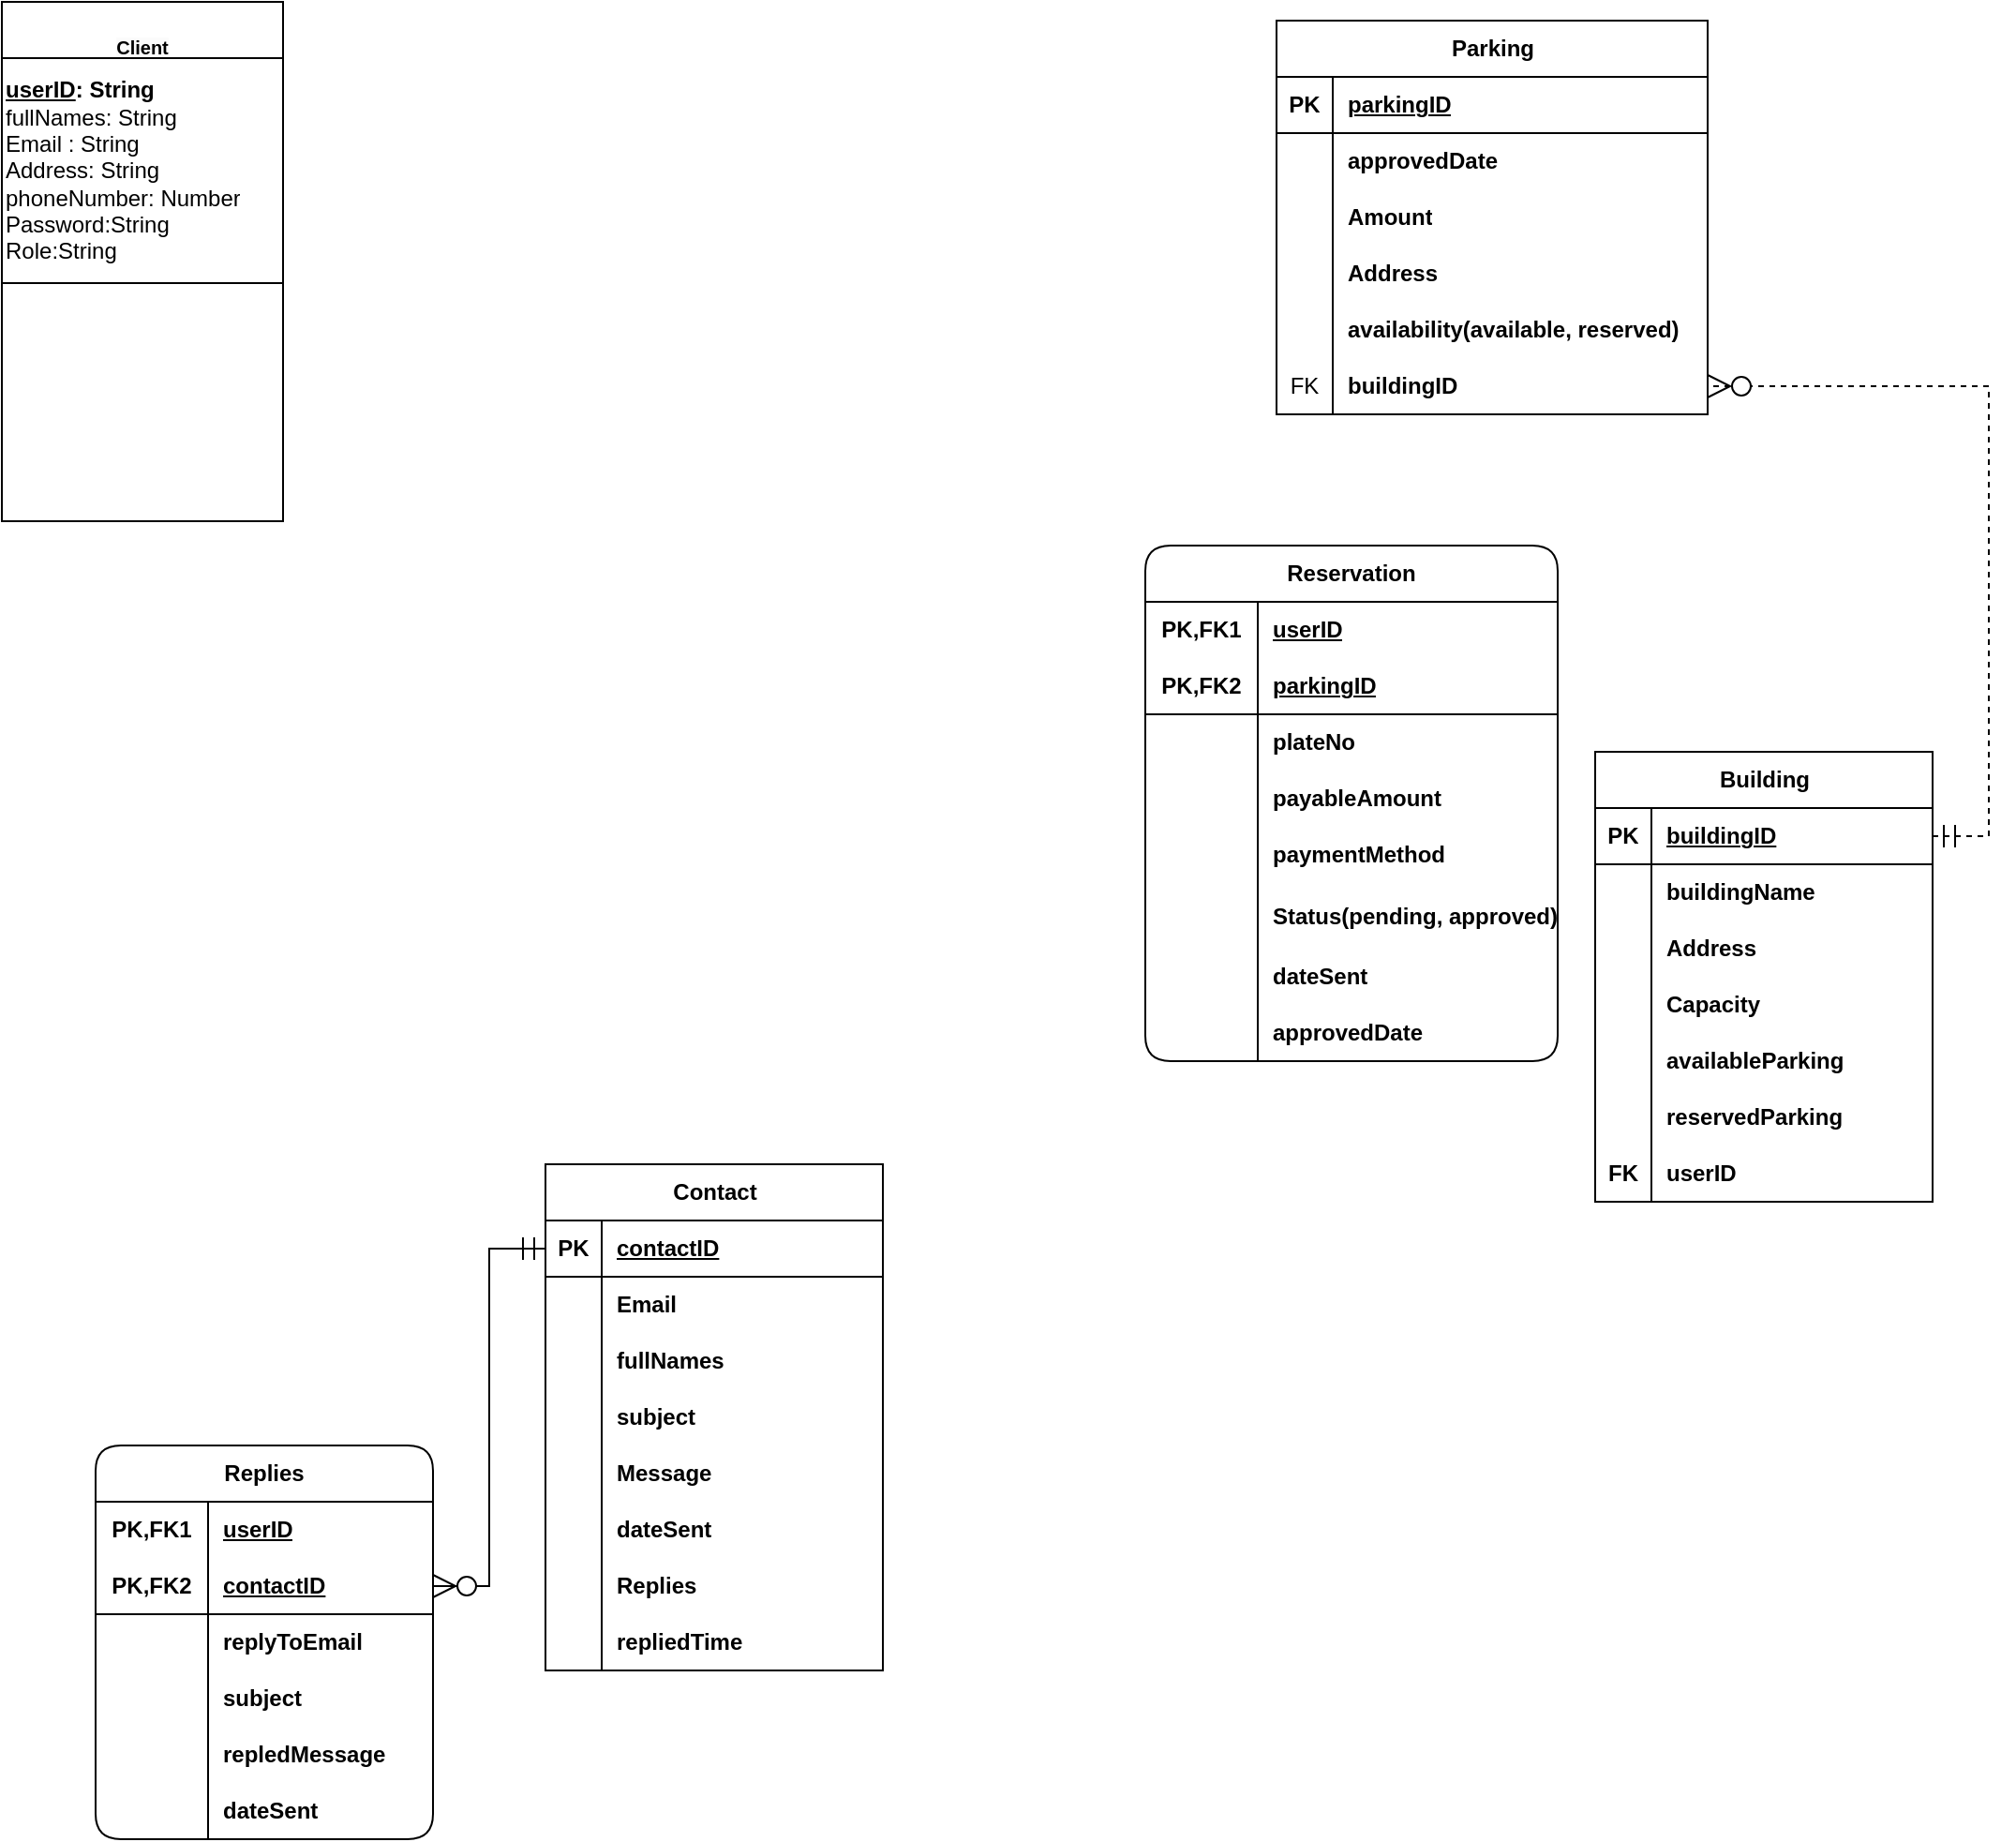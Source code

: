 <mxfile version="22.1.4" type="github">
  <diagram id="R2lEEEUBdFMjLlhIrx00" name="Page-1">
    <mxGraphModel dx="989" dy="487" grid="1" gridSize="10" guides="1" tooltips="1" connect="1" arrows="1" fold="1" page="1" pageScale="1" pageWidth="850" pageHeight="1100" math="0" shadow="0" extFonts="Permanent Marker^https://fonts.googleapis.com/css?family=Permanent+Marker">
      <root>
        <mxCell id="0" />
        <mxCell id="1" parent="0" />
        <mxCell id="KSPO-AMlC-ePFHFikauy-101" value="Parking" style="shape=table;startSize=30;container=1;collapsible=1;childLayout=tableLayout;fixedRows=1;rowLines=0;fontStyle=1;align=center;resizeLast=1;html=1;" parent="1" vertex="1">
          <mxGeometry x="940" y="150" width="230" height="210" as="geometry" />
        </mxCell>
        <mxCell id="KSPO-AMlC-ePFHFikauy-102" value="" style="shape=tableRow;horizontal=0;startSize=0;swimlaneHead=0;swimlaneBody=0;fillColor=none;collapsible=0;dropTarget=0;points=[[0,0.5],[1,0.5]];portConstraint=eastwest;top=0;left=0;right=0;bottom=1;" parent="KSPO-AMlC-ePFHFikauy-101" vertex="1">
          <mxGeometry y="30" width="230" height="30" as="geometry" />
        </mxCell>
        <mxCell id="KSPO-AMlC-ePFHFikauy-103" value="PK" style="shape=partialRectangle;connectable=0;fillColor=none;top=0;left=0;bottom=0;right=0;fontStyle=1;overflow=hidden;whiteSpace=wrap;html=1;" parent="KSPO-AMlC-ePFHFikauy-102" vertex="1">
          <mxGeometry width="30" height="30" as="geometry">
            <mxRectangle width="30" height="30" as="alternateBounds" />
          </mxGeometry>
        </mxCell>
        <mxCell id="KSPO-AMlC-ePFHFikauy-104" value="parkingID" style="shape=partialRectangle;connectable=0;fillColor=none;top=0;left=0;bottom=0;right=0;align=left;spacingLeft=6;fontStyle=5;overflow=hidden;whiteSpace=wrap;html=1;" parent="KSPO-AMlC-ePFHFikauy-102" vertex="1">
          <mxGeometry x="30" width="200" height="30" as="geometry">
            <mxRectangle width="200" height="30" as="alternateBounds" />
          </mxGeometry>
        </mxCell>
        <mxCell id="KSPO-AMlC-ePFHFikauy-105" value="" style="shape=tableRow;horizontal=0;startSize=0;swimlaneHead=0;swimlaneBody=0;fillColor=none;collapsible=0;dropTarget=0;points=[[0,0.5],[1,0.5]];portConstraint=eastwest;top=0;left=0;right=0;bottom=0;" parent="KSPO-AMlC-ePFHFikauy-101" vertex="1">
          <mxGeometry y="60" width="230" height="30" as="geometry" />
        </mxCell>
        <mxCell id="KSPO-AMlC-ePFHFikauy-106" value="" style="shape=partialRectangle;connectable=0;fillColor=none;top=0;left=0;bottom=0;right=0;editable=1;overflow=hidden;whiteSpace=wrap;html=1;" parent="KSPO-AMlC-ePFHFikauy-105" vertex="1">
          <mxGeometry width="30" height="30" as="geometry">
            <mxRectangle width="30" height="30" as="alternateBounds" />
          </mxGeometry>
        </mxCell>
        <mxCell id="KSPO-AMlC-ePFHFikauy-107" value="approvedDate" style="shape=partialRectangle;connectable=0;fillColor=none;top=0;left=0;bottom=0;right=0;align=left;spacingLeft=6;overflow=hidden;whiteSpace=wrap;html=1;fontStyle=1" parent="KSPO-AMlC-ePFHFikauy-105" vertex="1">
          <mxGeometry x="30" width="200" height="30" as="geometry">
            <mxRectangle width="200" height="30" as="alternateBounds" />
          </mxGeometry>
        </mxCell>
        <mxCell id="KSPO-AMlC-ePFHFikauy-108" value="" style="shape=tableRow;horizontal=0;startSize=0;swimlaneHead=0;swimlaneBody=0;fillColor=none;collapsible=0;dropTarget=0;points=[[0,0.5],[1,0.5]];portConstraint=eastwest;top=0;left=0;right=0;bottom=0;" parent="KSPO-AMlC-ePFHFikauy-101" vertex="1">
          <mxGeometry y="90" width="230" height="30" as="geometry" />
        </mxCell>
        <mxCell id="KSPO-AMlC-ePFHFikauy-109" value="" style="shape=partialRectangle;connectable=0;fillColor=none;top=0;left=0;bottom=0;right=0;editable=1;overflow=hidden;whiteSpace=wrap;html=1;" parent="KSPO-AMlC-ePFHFikauy-108" vertex="1">
          <mxGeometry width="30" height="30" as="geometry">
            <mxRectangle width="30" height="30" as="alternateBounds" />
          </mxGeometry>
        </mxCell>
        <mxCell id="KSPO-AMlC-ePFHFikauy-110" value="Amount" style="shape=partialRectangle;connectable=0;fillColor=none;top=0;left=0;bottom=0;right=0;align=left;spacingLeft=6;overflow=hidden;whiteSpace=wrap;html=1;fontStyle=1" parent="KSPO-AMlC-ePFHFikauy-108" vertex="1">
          <mxGeometry x="30" width="200" height="30" as="geometry">
            <mxRectangle width="200" height="30" as="alternateBounds" />
          </mxGeometry>
        </mxCell>
        <mxCell id="KSPO-AMlC-ePFHFikauy-136" value="" style="shape=tableRow;horizontal=0;startSize=0;swimlaneHead=0;swimlaneBody=0;fillColor=none;collapsible=0;dropTarget=0;points=[[0,0.5],[1,0.5]];portConstraint=eastwest;top=0;left=0;right=0;bottom=0;" parent="KSPO-AMlC-ePFHFikauy-101" vertex="1">
          <mxGeometry y="120" width="230" height="30" as="geometry" />
        </mxCell>
        <mxCell id="KSPO-AMlC-ePFHFikauy-137" value="" style="shape=partialRectangle;connectable=0;fillColor=none;top=0;left=0;bottom=0;right=0;editable=1;overflow=hidden;whiteSpace=wrap;html=1;" parent="KSPO-AMlC-ePFHFikauy-136" vertex="1">
          <mxGeometry width="30" height="30" as="geometry">
            <mxRectangle width="30" height="30" as="alternateBounds" />
          </mxGeometry>
        </mxCell>
        <mxCell id="KSPO-AMlC-ePFHFikauy-138" value="Address" style="shape=partialRectangle;connectable=0;fillColor=none;top=0;left=0;bottom=0;right=0;align=left;spacingLeft=6;overflow=hidden;whiteSpace=wrap;html=1;fontStyle=1" parent="KSPO-AMlC-ePFHFikauy-136" vertex="1">
          <mxGeometry x="30" width="200" height="30" as="geometry">
            <mxRectangle width="200" height="30" as="alternateBounds" />
          </mxGeometry>
        </mxCell>
        <mxCell id="juWXIRiTKIMbr2Y8mLWY-4" value="" style="shape=tableRow;horizontal=0;startSize=0;swimlaneHead=0;swimlaneBody=0;fillColor=none;collapsible=0;dropTarget=0;points=[[0,0.5],[1,0.5]];portConstraint=eastwest;top=0;left=0;right=0;bottom=0;" parent="KSPO-AMlC-ePFHFikauy-101" vertex="1">
          <mxGeometry y="150" width="230" height="30" as="geometry" />
        </mxCell>
        <mxCell id="juWXIRiTKIMbr2Y8mLWY-5" value="" style="shape=partialRectangle;connectable=0;fillColor=none;top=0;left=0;bottom=0;right=0;editable=1;overflow=hidden;whiteSpace=wrap;html=1;" parent="juWXIRiTKIMbr2Y8mLWY-4" vertex="1">
          <mxGeometry width="30" height="30" as="geometry">
            <mxRectangle width="30" height="30" as="alternateBounds" />
          </mxGeometry>
        </mxCell>
        <mxCell id="juWXIRiTKIMbr2Y8mLWY-6" value="availability(available, reserved)" style="shape=partialRectangle;connectable=0;fillColor=none;top=0;left=0;bottom=0;right=0;align=left;spacingLeft=6;overflow=hidden;whiteSpace=wrap;html=1;fontStyle=1" parent="juWXIRiTKIMbr2Y8mLWY-4" vertex="1">
          <mxGeometry x="30" width="200" height="30" as="geometry">
            <mxRectangle width="200" height="30" as="alternateBounds" />
          </mxGeometry>
        </mxCell>
        <mxCell id="juWXIRiTKIMbr2Y8mLWY-7" value="" style="shape=tableRow;horizontal=0;startSize=0;swimlaneHead=0;swimlaneBody=0;fillColor=none;collapsible=0;dropTarget=0;points=[[0,0.5],[1,0.5]];portConstraint=eastwest;top=0;left=0;right=0;bottom=0;" parent="KSPO-AMlC-ePFHFikauy-101" vertex="1">
          <mxGeometry y="180" width="230" height="30" as="geometry" />
        </mxCell>
        <mxCell id="juWXIRiTKIMbr2Y8mLWY-8" value="FK" style="shape=partialRectangle;connectable=0;fillColor=none;top=0;left=0;bottom=0;right=0;editable=1;overflow=hidden;whiteSpace=wrap;html=1;" parent="juWXIRiTKIMbr2Y8mLWY-7" vertex="1">
          <mxGeometry width="30" height="30" as="geometry">
            <mxRectangle width="30" height="30" as="alternateBounds" />
          </mxGeometry>
        </mxCell>
        <mxCell id="juWXIRiTKIMbr2Y8mLWY-9" value="buildingID" style="shape=partialRectangle;connectable=0;fillColor=none;top=0;left=0;bottom=0;right=0;align=left;spacingLeft=6;overflow=hidden;whiteSpace=wrap;html=1;fontStyle=1" parent="juWXIRiTKIMbr2Y8mLWY-7" vertex="1">
          <mxGeometry x="30" width="200" height="30" as="geometry">
            <mxRectangle width="200" height="30" as="alternateBounds" />
          </mxGeometry>
        </mxCell>
        <mxCell id="KSPO-AMlC-ePFHFikauy-188" value="Building" style="shape=table;startSize=30;container=1;collapsible=1;childLayout=tableLayout;fixedRows=1;rowLines=0;fontStyle=1;align=center;resizeLast=1;html=1;" parent="1" vertex="1">
          <mxGeometry x="1110" y="540" width="180" height="240" as="geometry" />
        </mxCell>
        <mxCell id="KSPO-AMlC-ePFHFikauy-189" value="" style="shape=tableRow;horizontal=0;startSize=0;swimlaneHead=0;swimlaneBody=0;fillColor=none;collapsible=0;dropTarget=0;points=[[0,0.5],[1,0.5]];portConstraint=eastwest;top=0;left=0;right=0;bottom=1;" parent="KSPO-AMlC-ePFHFikauy-188" vertex="1">
          <mxGeometry y="30" width="180" height="30" as="geometry" />
        </mxCell>
        <mxCell id="KSPO-AMlC-ePFHFikauy-190" value="PK" style="shape=partialRectangle;connectable=0;fillColor=none;top=0;left=0;bottom=0;right=0;fontStyle=1;overflow=hidden;whiteSpace=wrap;html=1;" parent="KSPO-AMlC-ePFHFikauy-189" vertex="1">
          <mxGeometry width="30" height="30" as="geometry">
            <mxRectangle width="30" height="30" as="alternateBounds" />
          </mxGeometry>
        </mxCell>
        <mxCell id="KSPO-AMlC-ePFHFikauy-191" value="buildingID" style="shape=partialRectangle;connectable=0;fillColor=none;top=0;left=0;bottom=0;right=0;align=left;spacingLeft=6;fontStyle=5;overflow=hidden;whiteSpace=wrap;html=1;" parent="KSPO-AMlC-ePFHFikauy-189" vertex="1">
          <mxGeometry x="30" width="150" height="30" as="geometry">
            <mxRectangle width="150" height="30" as="alternateBounds" />
          </mxGeometry>
        </mxCell>
        <mxCell id="KSPO-AMlC-ePFHFikauy-192" value="" style="shape=tableRow;horizontal=0;startSize=0;swimlaneHead=0;swimlaneBody=0;fillColor=none;collapsible=0;dropTarget=0;points=[[0,0.5],[1,0.5]];portConstraint=eastwest;top=0;left=0;right=0;bottom=0;" parent="KSPO-AMlC-ePFHFikauy-188" vertex="1">
          <mxGeometry y="60" width="180" height="30" as="geometry" />
        </mxCell>
        <mxCell id="KSPO-AMlC-ePFHFikauy-193" value="" style="shape=partialRectangle;connectable=0;fillColor=none;top=0;left=0;bottom=0;right=0;editable=1;overflow=hidden;whiteSpace=wrap;html=1;" parent="KSPO-AMlC-ePFHFikauy-192" vertex="1">
          <mxGeometry width="30" height="30" as="geometry">
            <mxRectangle width="30" height="30" as="alternateBounds" />
          </mxGeometry>
        </mxCell>
        <mxCell id="KSPO-AMlC-ePFHFikauy-194" value="buildingName" style="shape=partialRectangle;connectable=0;fillColor=none;top=0;left=0;bottom=0;right=0;align=left;spacingLeft=6;overflow=hidden;whiteSpace=wrap;html=1;fontStyle=1" parent="KSPO-AMlC-ePFHFikauy-192" vertex="1">
          <mxGeometry x="30" width="150" height="30" as="geometry">
            <mxRectangle width="150" height="30" as="alternateBounds" />
          </mxGeometry>
        </mxCell>
        <mxCell id="KSPO-AMlC-ePFHFikauy-195" value="" style="shape=tableRow;horizontal=0;startSize=0;swimlaneHead=0;swimlaneBody=0;fillColor=none;collapsible=0;dropTarget=0;points=[[0,0.5],[1,0.5]];portConstraint=eastwest;top=0;left=0;right=0;bottom=0;" parent="KSPO-AMlC-ePFHFikauy-188" vertex="1">
          <mxGeometry y="90" width="180" height="30" as="geometry" />
        </mxCell>
        <mxCell id="KSPO-AMlC-ePFHFikauy-196" value="" style="shape=partialRectangle;connectable=0;fillColor=none;top=0;left=0;bottom=0;right=0;editable=1;overflow=hidden;whiteSpace=wrap;html=1;" parent="KSPO-AMlC-ePFHFikauy-195" vertex="1">
          <mxGeometry width="30" height="30" as="geometry">
            <mxRectangle width="30" height="30" as="alternateBounds" />
          </mxGeometry>
        </mxCell>
        <mxCell id="KSPO-AMlC-ePFHFikauy-197" value="Address" style="shape=partialRectangle;connectable=0;fillColor=none;top=0;left=0;bottom=0;right=0;align=left;spacingLeft=6;overflow=hidden;whiteSpace=wrap;html=1;fontStyle=1" parent="KSPO-AMlC-ePFHFikauy-195" vertex="1">
          <mxGeometry x="30" width="150" height="30" as="geometry">
            <mxRectangle width="150" height="30" as="alternateBounds" />
          </mxGeometry>
        </mxCell>
        <mxCell id="KSPO-AMlC-ePFHFikauy-198" value="" style="shape=tableRow;horizontal=0;startSize=0;swimlaneHead=0;swimlaneBody=0;fillColor=none;collapsible=0;dropTarget=0;points=[[0,0.5],[1,0.5]];portConstraint=eastwest;top=0;left=0;right=0;bottom=0;" parent="KSPO-AMlC-ePFHFikauy-188" vertex="1">
          <mxGeometry y="120" width="180" height="30" as="geometry" />
        </mxCell>
        <mxCell id="KSPO-AMlC-ePFHFikauy-199" value="" style="shape=partialRectangle;connectable=0;fillColor=none;top=0;left=0;bottom=0;right=0;editable=1;overflow=hidden;whiteSpace=wrap;html=1;fontStyle=1" parent="KSPO-AMlC-ePFHFikauy-198" vertex="1">
          <mxGeometry width="30" height="30" as="geometry">
            <mxRectangle width="30" height="30" as="alternateBounds" />
          </mxGeometry>
        </mxCell>
        <mxCell id="KSPO-AMlC-ePFHFikauy-200" value="Capacity" style="shape=partialRectangle;connectable=0;fillColor=none;top=0;left=0;bottom=0;right=0;align=left;spacingLeft=6;overflow=hidden;whiteSpace=wrap;html=1;fontStyle=1" parent="KSPO-AMlC-ePFHFikauy-198" vertex="1">
          <mxGeometry x="30" width="150" height="30" as="geometry">
            <mxRectangle width="150" height="30" as="alternateBounds" />
          </mxGeometry>
        </mxCell>
        <mxCell id="tMabsj5SRsBI3dUDuQU4-26" value="" style="shape=tableRow;horizontal=0;startSize=0;swimlaneHead=0;swimlaneBody=0;fillColor=none;collapsible=0;dropTarget=0;points=[[0,0.5],[1,0.5]];portConstraint=eastwest;top=0;left=0;right=0;bottom=0;" parent="KSPO-AMlC-ePFHFikauy-188" vertex="1">
          <mxGeometry y="150" width="180" height="30" as="geometry" />
        </mxCell>
        <mxCell id="tMabsj5SRsBI3dUDuQU4-27" value="" style="shape=partialRectangle;connectable=0;fillColor=none;top=0;left=0;bottom=0;right=0;editable=1;overflow=hidden;whiteSpace=wrap;html=1;fontStyle=1" parent="tMabsj5SRsBI3dUDuQU4-26" vertex="1">
          <mxGeometry width="30" height="30" as="geometry">
            <mxRectangle width="30" height="30" as="alternateBounds" />
          </mxGeometry>
        </mxCell>
        <mxCell id="tMabsj5SRsBI3dUDuQU4-28" value="availableParking" style="shape=partialRectangle;connectable=0;fillColor=none;top=0;left=0;bottom=0;right=0;align=left;spacingLeft=6;overflow=hidden;whiteSpace=wrap;html=1;fontStyle=1" parent="tMabsj5SRsBI3dUDuQU4-26" vertex="1">
          <mxGeometry x="30" width="150" height="30" as="geometry">
            <mxRectangle width="150" height="30" as="alternateBounds" />
          </mxGeometry>
        </mxCell>
        <mxCell id="tMabsj5SRsBI3dUDuQU4-29" value="" style="shape=tableRow;horizontal=0;startSize=0;swimlaneHead=0;swimlaneBody=0;fillColor=none;collapsible=0;dropTarget=0;points=[[0,0.5],[1,0.5]];portConstraint=eastwest;top=0;left=0;right=0;bottom=0;" parent="KSPO-AMlC-ePFHFikauy-188" vertex="1">
          <mxGeometry y="180" width="180" height="30" as="geometry" />
        </mxCell>
        <mxCell id="tMabsj5SRsBI3dUDuQU4-30" value="" style="shape=partialRectangle;connectable=0;fillColor=none;top=0;left=0;bottom=0;right=0;editable=1;overflow=hidden;whiteSpace=wrap;html=1;fontStyle=1" parent="tMabsj5SRsBI3dUDuQU4-29" vertex="1">
          <mxGeometry width="30" height="30" as="geometry">
            <mxRectangle width="30" height="30" as="alternateBounds" />
          </mxGeometry>
        </mxCell>
        <mxCell id="tMabsj5SRsBI3dUDuQU4-31" value="reservedParking" style="shape=partialRectangle;connectable=0;fillColor=none;top=0;left=0;bottom=0;right=0;align=left;spacingLeft=6;overflow=hidden;whiteSpace=wrap;html=1;fontStyle=1" parent="tMabsj5SRsBI3dUDuQU4-29" vertex="1">
          <mxGeometry x="30" width="150" height="30" as="geometry">
            <mxRectangle width="150" height="30" as="alternateBounds" />
          </mxGeometry>
        </mxCell>
        <mxCell id="juWXIRiTKIMbr2Y8mLWY-79" value="" style="shape=tableRow;horizontal=0;startSize=0;swimlaneHead=0;swimlaneBody=0;fillColor=none;collapsible=0;dropTarget=0;points=[[0,0.5],[1,0.5]];portConstraint=eastwest;top=0;left=0;right=0;bottom=0;" parent="KSPO-AMlC-ePFHFikauy-188" vertex="1">
          <mxGeometry y="210" width="180" height="30" as="geometry" />
        </mxCell>
        <mxCell id="juWXIRiTKIMbr2Y8mLWY-80" value="FK" style="shape=partialRectangle;connectable=0;fillColor=none;top=0;left=0;bottom=0;right=0;editable=1;overflow=hidden;whiteSpace=wrap;html=1;fontStyle=1" parent="juWXIRiTKIMbr2Y8mLWY-79" vertex="1">
          <mxGeometry width="30" height="30" as="geometry">
            <mxRectangle width="30" height="30" as="alternateBounds" />
          </mxGeometry>
        </mxCell>
        <mxCell id="juWXIRiTKIMbr2Y8mLWY-81" value="userID" style="shape=partialRectangle;connectable=0;fillColor=none;top=0;left=0;bottom=0;right=0;align=left;spacingLeft=6;overflow=hidden;whiteSpace=wrap;html=1;fontStyle=1" parent="juWXIRiTKIMbr2Y8mLWY-79" vertex="1">
          <mxGeometry x="30" width="150" height="30" as="geometry">
            <mxRectangle width="150" height="30" as="alternateBounds" />
          </mxGeometry>
        </mxCell>
        <mxCell id="juWXIRiTKIMbr2Y8mLWY-50" value="" style="edgeStyle=entityRelationEdgeStyle;fontSize=12;html=1;endArrow=ERzeroToMany;startArrow=ERmandOne;rounded=0;endSize=10;startSize=10;dashed=1;" parent="1" source="KSPO-AMlC-ePFHFikauy-189" target="juWXIRiTKIMbr2Y8mLWY-7" edge="1">
          <mxGeometry width="100" height="100" relative="1" as="geometry">
            <mxPoint x="270" y="640" as="sourcePoint" />
            <mxPoint x="320" y="735" as="targetPoint" />
            <Array as="points">
              <mxPoint x="-918.92" y="583.49" />
              <mxPoint x="-403" y="613.49" />
              <mxPoint x="-210" y="935" />
            </Array>
          </mxGeometry>
        </mxCell>
        <mxCell id="juWXIRiTKIMbr2Y8mLWY-60" value="Contact" style="shape=table;startSize=30;container=1;collapsible=1;childLayout=tableLayout;fixedRows=1;rowLines=0;fontStyle=1;align=center;resizeLast=1;html=1;" parent="1" vertex="1">
          <mxGeometry x="550" y="760" width="180" height="270" as="geometry" />
        </mxCell>
        <mxCell id="juWXIRiTKIMbr2Y8mLWY-61" value="" style="shape=tableRow;horizontal=0;startSize=0;swimlaneHead=0;swimlaneBody=0;fillColor=none;collapsible=0;dropTarget=0;points=[[0,0.5],[1,0.5]];portConstraint=eastwest;top=0;left=0;right=0;bottom=1;" parent="juWXIRiTKIMbr2Y8mLWY-60" vertex="1">
          <mxGeometry y="30" width="180" height="30" as="geometry" />
        </mxCell>
        <mxCell id="juWXIRiTKIMbr2Y8mLWY-62" value="PK" style="shape=partialRectangle;connectable=0;fillColor=none;top=0;left=0;bottom=0;right=0;fontStyle=1;overflow=hidden;whiteSpace=wrap;html=1;" parent="juWXIRiTKIMbr2Y8mLWY-61" vertex="1">
          <mxGeometry width="30" height="30" as="geometry">
            <mxRectangle width="30" height="30" as="alternateBounds" />
          </mxGeometry>
        </mxCell>
        <mxCell id="juWXIRiTKIMbr2Y8mLWY-63" value="contactID" style="shape=partialRectangle;connectable=0;fillColor=none;top=0;left=0;bottom=0;right=0;align=left;spacingLeft=6;fontStyle=5;overflow=hidden;whiteSpace=wrap;html=1;" parent="juWXIRiTKIMbr2Y8mLWY-61" vertex="1">
          <mxGeometry x="30" width="150" height="30" as="geometry">
            <mxRectangle width="150" height="30" as="alternateBounds" />
          </mxGeometry>
        </mxCell>
        <mxCell id="juWXIRiTKIMbr2Y8mLWY-64" value="" style="shape=tableRow;horizontal=0;startSize=0;swimlaneHead=0;swimlaneBody=0;fillColor=none;collapsible=0;dropTarget=0;points=[[0,0.5],[1,0.5]];portConstraint=eastwest;top=0;left=0;right=0;bottom=0;" parent="juWXIRiTKIMbr2Y8mLWY-60" vertex="1">
          <mxGeometry y="60" width="180" height="30" as="geometry" />
        </mxCell>
        <mxCell id="juWXIRiTKIMbr2Y8mLWY-65" value="" style="shape=partialRectangle;connectable=0;fillColor=none;top=0;left=0;bottom=0;right=0;editable=1;overflow=hidden;whiteSpace=wrap;html=1;" parent="juWXIRiTKIMbr2Y8mLWY-64" vertex="1">
          <mxGeometry width="30" height="30" as="geometry">
            <mxRectangle width="30" height="30" as="alternateBounds" />
          </mxGeometry>
        </mxCell>
        <mxCell id="juWXIRiTKIMbr2Y8mLWY-66" value="Email" style="shape=partialRectangle;connectable=0;fillColor=none;top=0;left=0;bottom=0;right=0;align=left;spacingLeft=6;overflow=hidden;whiteSpace=wrap;html=1;fontStyle=1" parent="juWXIRiTKIMbr2Y8mLWY-64" vertex="1">
          <mxGeometry x="30" width="150" height="30" as="geometry">
            <mxRectangle width="150" height="30" as="alternateBounds" />
          </mxGeometry>
        </mxCell>
        <mxCell id="tMabsj5SRsBI3dUDuQU4-36" value="" style="shape=tableRow;horizontal=0;startSize=0;swimlaneHead=0;swimlaneBody=0;fillColor=none;collapsible=0;dropTarget=0;points=[[0,0.5],[1,0.5]];portConstraint=eastwest;top=0;left=0;right=0;bottom=0;" parent="juWXIRiTKIMbr2Y8mLWY-60" vertex="1">
          <mxGeometry y="90" width="180" height="30" as="geometry" />
        </mxCell>
        <mxCell id="tMabsj5SRsBI3dUDuQU4-37" value="" style="shape=partialRectangle;connectable=0;fillColor=none;top=0;left=0;bottom=0;right=0;editable=1;overflow=hidden;whiteSpace=wrap;html=1;" parent="tMabsj5SRsBI3dUDuQU4-36" vertex="1">
          <mxGeometry width="30" height="30" as="geometry">
            <mxRectangle width="30" height="30" as="alternateBounds" />
          </mxGeometry>
        </mxCell>
        <mxCell id="tMabsj5SRsBI3dUDuQU4-38" value="fullNames" style="shape=partialRectangle;connectable=0;fillColor=none;top=0;left=0;bottom=0;right=0;align=left;spacingLeft=6;overflow=hidden;whiteSpace=wrap;html=1;fontStyle=1" parent="tMabsj5SRsBI3dUDuQU4-36" vertex="1">
          <mxGeometry x="30" width="150" height="30" as="geometry">
            <mxRectangle width="150" height="30" as="alternateBounds" />
          </mxGeometry>
        </mxCell>
        <mxCell id="tMabsj5SRsBI3dUDuQU4-39" value="" style="shape=tableRow;horizontal=0;startSize=0;swimlaneHead=0;swimlaneBody=0;fillColor=none;collapsible=0;dropTarget=0;points=[[0,0.5],[1,0.5]];portConstraint=eastwest;top=0;left=0;right=0;bottom=0;" parent="juWXIRiTKIMbr2Y8mLWY-60" vertex="1">
          <mxGeometry y="120" width="180" height="30" as="geometry" />
        </mxCell>
        <mxCell id="tMabsj5SRsBI3dUDuQU4-40" value="" style="shape=partialRectangle;connectable=0;fillColor=none;top=0;left=0;bottom=0;right=0;editable=1;overflow=hidden;whiteSpace=wrap;html=1;" parent="tMabsj5SRsBI3dUDuQU4-39" vertex="1">
          <mxGeometry width="30" height="30" as="geometry">
            <mxRectangle width="30" height="30" as="alternateBounds" />
          </mxGeometry>
        </mxCell>
        <mxCell id="tMabsj5SRsBI3dUDuQU4-41" value="subject" style="shape=partialRectangle;connectable=0;fillColor=none;top=0;left=0;bottom=0;right=0;align=left;spacingLeft=6;overflow=hidden;whiteSpace=wrap;html=1;fontStyle=1" parent="tMabsj5SRsBI3dUDuQU4-39" vertex="1">
          <mxGeometry x="30" width="150" height="30" as="geometry">
            <mxRectangle width="150" height="30" as="alternateBounds" />
          </mxGeometry>
        </mxCell>
        <mxCell id="juWXIRiTKIMbr2Y8mLWY-67" value="" style="shape=tableRow;horizontal=0;startSize=0;swimlaneHead=0;swimlaneBody=0;fillColor=none;collapsible=0;dropTarget=0;points=[[0,0.5],[1,0.5]];portConstraint=eastwest;top=0;left=0;right=0;bottom=0;" parent="juWXIRiTKIMbr2Y8mLWY-60" vertex="1">
          <mxGeometry y="150" width="180" height="30" as="geometry" />
        </mxCell>
        <mxCell id="juWXIRiTKIMbr2Y8mLWY-68" value="" style="shape=partialRectangle;connectable=0;fillColor=none;top=0;left=0;bottom=0;right=0;editable=1;overflow=hidden;whiteSpace=wrap;html=1;" parent="juWXIRiTKIMbr2Y8mLWY-67" vertex="1">
          <mxGeometry width="30" height="30" as="geometry">
            <mxRectangle width="30" height="30" as="alternateBounds" />
          </mxGeometry>
        </mxCell>
        <mxCell id="juWXIRiTKIMbr2Y8mLWY-69" value="Message" style="shape=partialRectangle;connectable=0;fillColor=none;top=0;left=0;bottom=0;right=0;align=left;spacingLeft=6;overflow=hidden;whiteSpace=wrap;html=1;fontStyle=1" parent="juWXIRiTKIMbr2Y8mLWY-67" vertex="1">
          <mxGeometry x="30" width="150" height="30" as="geometry">
            <mxRectangle width="150" height="30" as="alternateBounds" />
          </mxGeometry>
        </mxCell>
        <mxCell id="juWXIRiTKIMbr2Y8mLWY-70" value="" style="shape=tableRow;horizontal=0;startSize=0;swimlaneHead=0;swimlaneBody=0;fillColor=none;collapsible=0;dropTarget=0;points=[[0,0.5],[1,0.5]];portConstraint=eastwest;top=0;left=0;right=0;bottom=0;" parent="juWXIRiTKIMbr2Y8mLWY-60" vertex="1">
          <mxGeometry y="180" width="180" height="30" as="geometry" />
        </mxCell>
        <mxCell id="juWXIRiTKIMbr2Y8mLWY-71" value="" style="shape=partialRectangle;connectable=0;fillColor=none;top=0;left=0;bottom=0;right=0;editable=1;overflow=hidden;whiteSpace=wrap;html=1;fontStyle=1" parent="juWXIRiTKIMbr2Y8mLWY-70" vertex="1">
          <mxGeometry width="30" height="30" as="geometry">
            <mxRectangle width="30" height="30" as="alternateBounds" />
          </mxGeometry>
        </mxCell>
        <mxCell id="juWXIRiTKIMbr2Y8mLWY-72" value="dateSent" style="shape=partialRectangle;connectable=0;fillColor=none;top=0;left=0;bottom=0;right=0;align=left;spacingLeft=6;overflow=hidden;whiteSpace=wrap;html=1;fontStyle=1" parent="juWXIRiTKIMbr2Y8mLWY-70" vertex="1">
          <mxGeometry x="30" width="150" height="30" as="geometry">
            <mxRectangle width="150" height="30" as="alternateBounds" />
          </mxGeometry>
        </mxCell>
        <mxCell id="juWXIRiTKIMbr2Y8mLWY-73" value="" style="shape=tableRow;horizontal=0;startSize=0;swimlaneHead=0;swimlaneBody=0;fillColor=none;collapsible=0;dropTarget=0;points=[[0,0.5],[1,0.5]];portConstraint=eastwest;top=0;left=0;right=0;bottom=0;" parent="juWXIRiTKIMbr2Y8mLWY-60" vertex="1">
          <mxGeometry y="210" width="180" height="30" as="geometry" />
        </mxCell>
        <mxCell id="juWXIRiTKIMbr2Y8mLWY-74" value="" style="shape=partialRectangle;connectable=0;fillColor=none;top=0;left=0;bottom=0;right=0;editable=1;overflow=hidden;whiteSpace=wrap;html=1;fontStyle=1" parent="juWXIRiTKIMbr2Y8mLWY-73" vertex="1">
          <mxGeometry width="30" height="30" as="geometry">
            <mxRectangle width="30" height="30" as="alternateBounds" />
          </mxGeometry>
        </mxCell>
        <mxCell id="juWXIRiTKIMbr2Y8mLWY-75" value="Replies" style="shape=partialRectangle;connectable=0;fillColor=none;top=0;left=0;bottom=0;right=0;align=left;spacingLeft=6;overflow=hidden;whiteSpace=wrap;html=1;fontStyle=1" parent="juWXIRiTKIMbr2Y8mLWY-73" vertex="1">
          <mxGeometry x="30" width="150" height="30" as="geometry">
            <mxRectangle width="150" height="30" as="alternateBounds" />
          </mxGeometry>
        </mxCell>
        <mxCell id="juWXIRiTKIMbr2Y8mLWY-76" value="" style="shape=tableRow;horizontal=0;startSize=0;swimlaneHead=0;swimlaneBody=0;fillColor=none;collapsible=0;dropTarget=0;points=[[0,0.5],[1,0.5]];portConstraint=eastwest;top=0;left=0;right=0;bottom=0;" parent="juWXIRiTKIMbr2Y8mLWY-60" vertex="1">
          <mxGeometry y="240" width="180" height="30" as="geometry" />
        </mxCell>
        <mxCell id="juWXIRiTKIMbr2Y8mLWY-77" value="" style="shape=partialRectangle;connectable=0;fillColor=none;top=0;left=0;bottom=0;right=0;editable=1;overflow=hidden;whiteSpace=wrap;html=1;fontStyle=1" parent="juWXIRiTKIMbr2Y8mLWY-76" vertex="1">
          <mxGeometry width="30" height="30" as="geometry">
            <mxRectangle width="30" height="30" as="alternateBounds" />
          </mxGeometry>
        </mxCell>
        <mxCell id="juWXIRiTKIMbr2Y8mLWY-78" value="repliedTime" style="shape=partialRectangle;connectable=0;fillColor=none;top=0;left=0;bottom=0;right=0;align=left;spacingLeft=6;overflow=hidden;whiteSpace=wrap;html=1;fontStyle=1" parent="juWXIRiTKIMbr2Y8mLWY-76" vertex="1">
          <mxGeometry x="30" width="150" height="30" as="geometry">
            <mxRectangle width="150" height="30" as="alternateBounds" />
          </mxGeometry>
        </mxCell>
        <mxCell id="tMabsj5SRsBI3dUDuQU4-1" value="Reservation" style="shape=table;startSize=30;container=1;collapsible=1;childLayout=tableLayout;fixedRows=1;rowLines=0;fontStyle=1;align=center;resizeLast=1;html=1;whiteSpace=wrap;rounded=1;" parent="1" vertex="1">
          <mxGeometry x="870" y="430" width="220" height="275" as="geometry" />
        </mxCell>
        <mxCell id="tMabsj5SRsBI3dUDuQU4-2" value="" style="shape=tableRow;horizontal=0;startSize=0;swimlaneHead=0;swimlaneBody=0;fillColor=none;collapsible=0;dropTarget=0;points=[[0,0.5],[1,0.5]];portConstraint=eastwest;top=0;left=0;right=0;bottom=0;html=1;" parent="tMabsj5SRsBI3dUDuQU4-1" vertex="1">
          <mxGeometry y="30" width="220" height="30" as="geometry" />
        </mxCell>
        <mxCell id="tMabsj5SRsBI3dUDuQU4-3" value="PK,FK1" style="shape=partialRectangle;connectable=0;fillColor=none;top=0;left=0;bottom=0;right=0;fontStyle=1;overflow=hidden;html=1;whiteSpace=wrap;" parent="tMabsj5SRsBI3dUDuQU4-2" vertex="1">
          <mxGeometry width="60" height="30" as="geometry">
            <mxRectangle width="60" height="30" as="alternateBounds" />
          </mxGeometry>
        </mxCell>
        <mxCell id="tMabsj5SRsBI3dUDuQU4-4" value="userID" style="shape=partialRectangle;connectable=0;fillColor=none;top=0;left=0;bottom=0;right=0;align=left;spacingLeft=6;fontStyle=5;overflow=hidden;html=1;whiteSpace=wrap;" parent="tMabsj5SRsBI3dUDuQU4-2" vertex="1">
          <mxGeometry x="60" width="160" height="30" as="geometry">
            <mxRectangle width="160" height="30" as="alternateBounds" />
          </mxGeometry>
        </mxCell>
        <mxCell id="tMabsj5SRsBI3dUDuQU4-5" value="" style="shape=tableRow;horizontal=0;startSize=0;swimlaneHead=0;swimlaneBody=0;fillColor=none;collapsible=0;dropTarget=0;points=[[0,0.5],[1,0.5]];portConstraint=eastwest;top=0;left=0;right=0;bottom=1;html=1;" parent="tMabsj5SRsBI3dUDuQU4-1" vertex="1">
          <mxGeometry y="60" width="220" height="30" as="geometry" />
        </mxCell>
        <mxCell id="tMabsj5SRsBI3dUDuQU4-6" value="PK,FK2" style="shape=partialRectangle;connectable=0;fillColor=none;top=0;left=0;bottom=0;right=0;fontStyle=1;overflow=hidden;html=1;whiteSpace=wrap;" parent="tMabsj5SRsBI3dUDuQU4-5" vertex="1">
          <mxGeometry width="60" height="30" as="geometry">
            <mxRectangle width="60" height="30" as="alternateBounds" />
          </mxGeometry>
        </mxCell>
        <mxCell id="tMabsj5SRsBI3dUDuQU4-7" value="parkingID" style="shape=partialRectangle;connectable=0;fillColor=none;top=0;left=0;bottom=0;right=0;align=left;spacingLeft=6;fontStyle=5;overflow=hidden;html=1;whiteSpace=wrap;" parent="tMabsj5SRsBI3dUDuQU4-5" vertex="1">
          <mxGeometry x="60" width="160" height="30" as="geometry">
            <mxRectangle width="160" height="30" as="alternateBounds" />
          </mxGeometry>
        </mxCell>
        <mxCell id="tMabsj5SRsBI3dUDuQU4-8" value="" style="shape=tableRow;horizontal=0;startSize=0;swimlaneHead=0;swimlaneBody=0;fillColor=none;collapsible=0;dropTarget=0;points=[[0,0.5],[1,0.5]];portConstraint=eastwest;top=0;left=0;right=0;bottom=0;html=1;" parent="tMabsj5SRsBI3dUDuQU4-1" vertex="1">
          <mxGeometry y="90" width="220" height="30" as="geometry" />
        </mxCell>
        <mxCell id="tMabsj5SRsBI3dUDuQU4-9" value="" style="shape=partialRectangle;connectable=0;fillColor=none;top=0;left=0;bottom=0;right=0;editable=1;overflow=hidden;html=1;whiteSpace=wrap;" parent="tMabsj5SRsBI3dUDuQU4-8" vertex="1">
          <mxGeometry width="60" height="30" as="geometry">
            <mxRectangle width="60" height="30" as="alternateBounds" />
          </mxGeometry>
        </mxCell>
        <mxCell id="tMabsj5SRsBI3dUDuQU4-10" value="plateNo" style="shape=partialRectangle;connectable=0;fillColor=none;top=0;left=0;bottom=0;right=0;align=left;spacingLeft=6;overflow=hidden;html=1;whiteSpace=wrap;fontStyle=1" parent="tMabsj5SRsBI3dUDuQU4-8" vertex="1">
          <mxGeometry x="60" width="160" height="30" as="geometry">
            <mxRectangle width="160" height="30" as="alternateBounds" />
          </mxGeometry>
        </mxCell>
        <mxCell id="tMabsj5SRsBI3dUDuQU4-20" value="" style="shape=tableRow;horizontal=0;startSize=0;swimlaneHead=0;swimlaneBody=0;fillColor=none;collapsible=0;dropTarget=0;points=[[0,0.5],[1,0.5]];portConstraint=eastwest;top=0;left=0;right=0;bottom=0;html=1;" parent="tMabsj5SRsBI3dUDuQU4-1" vertex="1">
          <mxGeometry y="120" width="220" height="30" as="geometry" />
        </mxCell>
        <mxCell id="tMabsj5SRsBI3dUDuQU4-21" value="" style="shape=partialRectangle;connectable=0;fillColor=none;top=0;left=0;bottom=0;right=0;editable=1;overflow=hidden;html=1;whiteSpace=wrap;" parent="tMabsj5SRsBI3dUDuQU4-20" vertex="1">
          <mxGeometry width="60" height="30" as="geometry">
            <mxRectangle width="60" height="30" as="alternateBounds" />
          </mxGeometry>
        </mxCell>
        <mxCell id="tMabsj5SRsBI3dUDuQU4-22" value="payableAmount" style="shape=partialRectangle;connectable=0;fillColor=none;top=0;left=0;bottom=0;right=0;align=left;spacingLeft=6;overflow=hidden;html=1;whiteSpace=wrap;fontStyle=1" parent="tMabsj5SRsBI3dUDuQU4-20" vertex="1">
          <mxGeometry x="60" width="160" height="30" as="geometry">
            <mxRectangle width="160" height="30" as="alternateBounds" />
          </mxGeometry>
        </mxCell>
        <mxCell id="tMabsj5SRsBI3dUDuQU4-11" value="" style="shape=tableRow;horizontal=0;startSize=0;swimlaneHead=0;swimlaneBody=0;fillColor=none;collapsible=0;dropTarget=0;points=[[0,0.5],[1,0.5]];portConstraint=eastwest;top=0;left=0;right=0;bottom=0;html=1;" parent="tMabsj5SRsBI3dUDuQU4-1" vertex="1">
          <mxGeometry y="150" width="220" height="30" as="geometry" />
        </mxCell>
        <mxCell id="tMabsj5SRsBI3dUDuQU4-12" value="" style="shape=partialRectangle;connectable=0;fillColor=none;top=0;left=0;bottom=0;right=0;editable=1;overflow=hidden;html=1;whiteSpace=wrap;" parent="tMabsj5SRsBI3dUDuQU4-11" vertex="1">
          <mxGeometry width="60" height="30" as="geometry">
            <mxRectangle width="60" height="30" as="alternateBounds" />
          </mxGeometry>
        </mxCell>
        <mxCell id="tMabsj5SRsBI3dUDuQU4-13" value="paymentMethod" style="shape=partialRectangle;connectable=0;fillColor=none;top=0;left=0;bottom=0;right=0;align=left;spacingLeft=6;overflow=hidden;html=1;whiteSpace=wrap;fontStyle=1" parent="tMabsj5SRsBI3dUDuQU4-11" vertex="1">
          <mxGeometry x="60" width="160" height="30" as="geometry">
            <mxRectangle width="160" height="30" as="alternateBounds" />
          </mxGeometry>
        </mxCell>
        <mxCell id="tMabsj5SRsBI3dUDuQU4-14" value="" style="shape=tableRow;horizontal=0;startSize=0;swimlaneHead=0;swimlaneBody=0;fillColor=none;collapsible=0;dropTarget=0;points=[[0,0.5],[1,0.5]];portConstraint=eastwest;top=0;left=0;right=0;bottom=0;html=1;" parent="tMabsj5SRsBI3dUDuQU4-1" vertex="1">
          <mxGeometry y="180" width="220" height="35" as="geometry" />
        </mxCell>
        <mxCell id="tMabsj5SRsBI3dUDuQU4-15" value="" style="shape=partialRectangle;connectable=0;fillColor=none;top=0;left=0;bottom=0;right=0;editable=1;overflow=hidden;html=1;whiteSpace=wrap;" parent="tMabsj5SRsBI3dUDuQU4-14" vertex="1">
          <mxGeometry width="60" height="35" as="geometry">
            <mxRectangle width="60" height="35" as="alternateBounds" />
          </mxGeometry>
        </mxCell>
        <mxCell id="tMabsj5SRsBI3dUDuQU4-16" value="Status(pending, approved)" style="shape=partialRectangle;connectable=0;fillColor=none;top=0;left=0;bottom=0;right=0;align=left;spacingLeft=6;overflow=hidden;html=1;whiteSpace=wrap;fontStyle=1" parent="tMabsj5SRsBI3dUDuQU4-14" vertex="1">
          <mxGeometry x="60" width="160" height="35" as="geometry">
            <mxRectangle width="160" height="35" as="alternateBounds" />
          </mxGeometry>
        </mxCell>
        <mxCell id="tMabsj5SRsBI3dUDuQU4-17" value="" style="shape=tableRow;horizontal=0;startSize=0;swimlaneHead=0;swimlaneBody=0;fillColor=none;collapsible=0;dropTarget=0;points=[[0,0.5],[1,0.5]];portConstraint=eastwest;top=0;left=0;right=0;bottom=0;html=1;" parent="tMabsj5SRsBI3dUDuQU4-1" vertex="1">
          <mxGeometry y="215" width="220" height="30" as="geometry" />
        </mxCell>
        <mxCell id="tMabsj5SRsBI3dUDuQU4-18" value="" style="shape=partialRectangle;connectable=0;fillColor=none;top=0;left=0;bottom=0;right=0;editable=1;overflow=hidden;html=1;whiteSpace=wrap;" parent="tMabsj5SRsBI3dUDuQU4-17" vertex="1">
          <mxGeometry width="60" height="30" as="geometry">
            <mxRectangle width="60" height="30" as="alternateBounds" />
          </mxGeometry>
        </mxCell>
        <mxCell id="tMabsj5SRsBI3dUDuQU4-19" value="dateSent" style="shape=partialRectangle;connectable=0;fillColor=none;top=0;left=0;bottom=0;right=0;align=left;spacingLeft=6;overflow=hidden;html=1;whiteSpace=wrap;fontStyle=1" parent="tMabsj5SRsBI3dUDuQU4-17" vertex="1">
          <mxGeometry x="60" width="160" height="30" as="geometry">
            <mxRectangle width="160" height="30" as="alternateBounds" />
          </mxGeometry>
        </mxCell>
        <mxCell id="tMabsj5SRsBI3dUDuQU4-23" value="" style="shape=tableRow;horizontal=0;startSize=0;swimlaneHead=0;swimlaneBody=0;fillColor=none;collapsible=0;dropTarget=0;points=[[0,0.5],[1,0.5]];portConstraint=eastwest;top=0;left=0;right=0;bottom=0;html=1;" parent="tMabsj5SRsBI3dUDuQU4-1" vertex="1">
          <mxGeometry y="245" width="220" height="30" as="geometry" />
        </mxCell>
        <mxCell id="tMabsj5SRsBI3dUDuQU4-24" value="" style="shape=partialRectangle;connectable=0;fillColor=none;top=0;left=0;bottom=0;right=0;editable=1;overflow=hidden;html=1;whiteSpace=wrap;" parent="tMabsj5SRsBI3dUDuQU4-23" vertex="1">
          <mxGeometry width="60" height="30" as="geometry">
            <mxRectangle width="60" height="30" as="alternateBounds" />
          </mxGeometry>
        </mxCell>
        <mxCell id="tMabsj5SRsBI3dUDuQU4-25" value="approvedDate" style="shape=partialRectangle;connectable=0;fillColor=none;top=0;left=0;bottom=0;right=0;align=left;spacingLeft=6;overflow=hidden;html=1;whiteSpace=wrap;fontStyle=1" parent="tMabsj5SRsBI3dUDuQU4-23" vertex="1">
          <mxGeometry x="60" width="160" height="30" as="geometry">
            <mxRectangle width="160" height="30" as="alternateBounds" />
          </mxGeometry>
        </mxCell>
        <mxCell id="tMabsj5SRsBI3dUDuQU4-42" value="Replies" style="shape=table;startSize=30;container=1;collapsible=1;childLayout=tableLayout;fixedRows=1;rowLines=0;fontStyle=1;align=center;resizeLast=1;html=1;whiteSpace=wrap;rounded=1;" parent="1" vertex="1">
          <mxGeometry x="310" y="910" width="180" height="210" as="geometry" />
        </mxCell>
        <mxCell id="tMabsj5SRsBI3dUDuQU4-43" value="" style="shape=tableRow;horizontal=0;startSize=0;swimlaneHead=0;swimlaneBody=0;fillColor=none;collapsible=0;dropTarget=0;points=[[0,0.5],[1,0.5]];portConstraint=eastwest;top=0;left=0;right=0;bottom=0;html=1;" parent="tMabsj5SRsBI3dUDuQU4-42" vertex="1">
          <mxGeometry y="30" width="180" height="30" as="geometry" />
        </mxCell>
        <mxCell id="tMabsj5SRsBI3dUDuQU4-44" value="PK,FK1" style="shape=partialRectangle;connectable=0;fillColor=none;top=0;left=0;bottom=0;right=0;fontStyle=1;overflow=hidden;html=1;whiteSpace=wrap;" parent="tMabsj5SRsBI3dUDuQU4-43" vertex="1">
          <mxGeometry width="60" height="30" as="geometry">
            <mxRectangle width="60" height="30" as="alternateBounds" />
          </mxGeometry>
        </mxCell>
        <mxCell id="tMabsj5SRsBI3dUDuQU4-45" value="userID" style="shape=partialRectangle;connectable=0;fillColor=none;top=0;left=0;bottom=0;right=0;align=left;spacingLeft=6;fontStyle=5;overflow=hidden;html=1;whiteSpace=wrap;" parent="tMabsj5SRsBI3dUDuQU4-43" vertex="1">
          <mxGeometry x="60" width="120" height="30" as="geometry">
            <mxRectangle width="120" height="30" as="alternateBounds" />
          </mxGeometry>
        </mxCell>
        <mxCell id="tMabsj5SRsBI3dUDuQU4-46" value="" style="shape=tableRow;horizontal=0;startSize=0;swimlaneHead=0;swimlaneBody=0;fillColor=none;collapsible=0;dropTarget=0;points=[[0,0.5],[1,0.5]];portConstraint=eastwest;top=0;left=0;right=0;bottom=1;html=1;" parent="tMabsj5SRsBI3dUDuQU4-42" vertex="1">
          <mxGeometry y="60" width="180" height="30" as="geometry" />
        </mxCell>
        <mxCell id="tMabsj5SRsBI3dUDuQU4-47" value="PK,FK2" style="shape=partialRectangle;connectable=0;fillColor=none;top=0;left=0;bottom=0;right=0;fontStyle=1;overflow=hidden;html=1;whiteSpace=wrap;" parent="tMabsj5SRsBI3dUDuQU4-46" vertex="1">
          <mxGeometry width="60" height="30" as="geometry">
            <mxRectangle width="60" height="30" as="alternateBounds" />
          </mxGeometry>
        </mxCell>
        <mxCell id="tMabsj5SRsBI3dUDuQU4-48" value="contactID" style="shape=partialRectangle;connectable=0;fillColor=none;top=0;left=0;bottom=0;right=0;align=left;spacingLeft=6;fontStyle=5;overflow=hidden;html=1;whiteSpace=wrap;" parent="tMabsj5SRsBI3dUDuQU4-46" vertex="1">
          <mxGeometry x="60" width="120" height="30" as="geometry">
            <mxRectangle width="120" height="30" as="alternateBounds" />
          </mxGeometry>
        </mxCell>
        <mxCell id="tMabsj5SRsBI3dUDuQU4-49" value="" style="shape=tableRow;horizontal=0;startSize=0;swimlaneHead=0;swimlaneBody=0;fillColor=none;collapsible=0;dropTarget=0;points=[[0,0.5],[1,0.5]];portConstraint=eastwest;top=0;left=0;right=0;bottom=0;html=1;" parent="tMabsj5SRsBI3dUDuQU4-42" vertex="1">
          <mxGeometry y="90" width="180" height="30" as="geometry" />
        </mxCell>
        <mxCell id="tMabsj5SRsBI3dUDuQU4-50" value="" style="shape=partialRectangle;connectable=0;fillColor=none;top=0;left=0;bottom=0;right=0;editable=1;overflow=hidden;html=1;whiteSpace=wrap;" parent="tMabsj5SRsBI3dUDuQU4-49" vertex="1">
          <mxGeometry width="60" height="30" as="geometry">
            <mxRectangle width="60" height="30" as="alternateBounds" />
          </mxGeometry>
        </mxCell>
        <mxCell id="tMabsj5SRsBI3dUDuQU4-51" value="replyToEmail" style="shape=partialRectangle;connectable=0;fillColor=none;top=0;left=0;bottom=0;right=0;align=left;spacingLeft=6;overflow=hidden;html=1;whiteSpace=wrap;fontStyle=1" parent="tMabsj5SRsBI3dUDuQU4-49" vertex="1">
          <mxGeometry x="60" width="120" height="30" as="geometry">
            <mxRectangle width="120" height="30" as="alternateBounds" />
          </mxGeometry>
        </mxCell>
        <mxCell id="tMabsj5SRsBI3dUDuQU4-52" value="" style="shape=tableRow;horizontal=0;startSize=0;swimlaneHead=0;swimlaneBody=0;fillColor=none;collapsible=0;dropTarget=0;points=[[0,0.5],[1,0.5]];portConstraint=eastwest;top=0;left=0;right=0;bottom=0;html=1;" parent="tMabsj5SRsBI3dUDuQU4-42" vertex="1">
          <mxGeometry y="120" width="180" height="30" as="geometry" />
        </mxCell>
        <mxCell id="tMabsj5SRsBI3dUDuQU4-53" value="" style="shape=partialRectangle;connectable=0;fillColor=none;top=0;left=0;bottom=0;right=0;editable=1;overflow=hidden;html=1;whiteSpace=wrap;" parent="tMabsj5SRsBI3dUDuQU4-52" vertex="1">
          <mxGeometry width="60" height="30" as="geometry">
            <mxRectangle width="60" height="30" as="alternateBounds" />
          </mxGeometry>
        </mxCell>
        <mxCell id="tMabsj5SRsBI3dUDuQU4-54" value="subject" style="shape=partialRectangle;connectable=0;fillColor=none;top=0;left=0;bottom=0;right=0;align=left;spacingLeft=6;overflow=hidden;html=1;whiteSpace=wrap;fontStyle=1" parent="tMabsj5SRsBI3dUDuQU4-52" vertex="1">
          <mxGeometry x="60" width="120" height="30" as="geometry">
            <mxRectangle width="120" height="30" as="alternateBounds" />
          </mxGeometry>
        </mxCell>
        <mxCell id="tMabsj5SRsBI3dUDuQU4-55" value="" style="shape=tableRow;horizontal=0;startSize=0;swimlaneHead=0;swimlaneBody=0;fillColor=none;collapsible=0;dropTarget=0;points=[[0,0.5],[1,0.5]];portConstraint=eastwest;top=0;left=0;right=0;bottom=0;html=1;" parent="tMabsj5SRsBI3dUDuQU4-42" vertex="1">
          <mxGeometry y="150" width="180" height="30" as="geometry" />
        </mxCell>
        <mxCell id="tMabsj5SRsBI3dUDuQU4-56" value="" style="shape=partialRectangle;connectable=0;fillColor=none;top=0;left=0;bottom=0;right=0;editable=1;overflow=hidden;html=1;whiteSpace=wrap;" parent="tMabsj5SRsBI3dUDuQU4-55" vertex="1">
          <mxGeometry width="60" height="30" as="geometry">
            <mxRectangle width="60" height="30" as="alternateBounds" />
          </mxGeometry>
        </mxCell>
        <mxCell id="tMabsj5SRsBI3dUDuQU4-57" value="repledMessage" style="shape=partialRectangle;connectable=0;fillColor=none;top=0;left=0;bottom=0;right=0;align=left;spacingLeft=6;overflow=hidden;html=1;whiteSpace=wrap;fontStyle=1" parent="tMabsj5SRsBI3dUDuQU4-55" vertex="1">
          <mxGeometry x="60" width="120" height="30" as="geometry">
            <mxRectangle width="120" height="30" as="alternateBounds" />
          </mxGeometry>
        </mxCell>
        <mxCell id="tMabsj5SRsBI3dUDuQU4-58" value="" style="shape=tableRow;horizontal=0;startSize=0;swimlaneHead=0;swimlaneBody=0;fillColor=none;collapsible=0;dropTarget=0;points=[[0,0.5],[1,0.5]];portConstraint=eastwest;top=0;left=0;right=0;bottom=0;html=1;" parent="tMabsj5SRsBI3dUDuQU4-42" vertex="1">
          <mxGeometry y="180" width="180" height="30" as="geometry" />
        </mxCell>
        <mxCell id="tMabsj5SRsBI3dUDuQU4-59" value="" style="shape=partialRectangle;connectable=0;fillColor=none;top=0;left=0;bottom=0;right=0;editable=1;overflow=hidden;html=1;whiteSpace=wrap;" parent="tMabsj5SRsBI3dUDuQU4-58" vertex="1">
          <mxGeometry width="60" height="30" as="geometry">
            <mxRectangle width="60" height="30" as="alternateBounds" />
          </mxGeometry>
        </mxCell>
        <mxCell id="tMabsj5SRsBI3dUDuQU4-60" value="dateSent" style="shape=partialRectangle;connectable=0;fillColor=none;top=0;left=0;bottom=0;right=0;align=left;spacingLeft=6;overflow=hidden;html=1;whiteSpace=wrap;fontStyle=1" parent="tMabsj5SRsBI3dUDuQU4-58" vertex="1">
          <mxGeometry x="60" width="120" height="30" as="geometry">
            <mxRectangle width="120" height="30" as="alternateBounds" />
          </mxGeometry>
        </mxCell>
        <mxCell id="tMabsj5SRsBI3dUDuQU4-62" value="" style="edgeStyle=entityRelationEdgeStyle;fontSize=12;html=1;endArrow=ERzeroToMany;startArrow=ERmandOne;rounded=0;endSize=10;startSize=10;" parent="1" source="juWXIRiTKIMbr2Y8mLWY-61" target="tMabsj5SRsBI3dUDuQU4-46" edge="1">
          <mxGeometry width="100" height="100" relative="1" as="geometry">
            <mxPoint x="260" y="365" as="sourcePoint" />
            <mxPoint x="300" y="105" as="targetPoint" />
            <Array as="points">
              <mxPoint x="101.08" y="60" />
              <mxPoint x="390" y="420" />
            </Array>
          </mxGeometry>
        </mxCell>
        <mxCell id="sGduO8lBSy_ns9mFMXyH-5" value="" style="shape=table;startSize=0;container=1;collapsible=0;childLayout=tableLayout;fillColor=none;" vertex="1" parent="1">
          <mxGeometry x="260" y="140" width="150" height="277" as="geometry" />
        </mxCell>
        <mxCell id="sGduO8lBSy_ns9mFMXyH-6" value="" style="shape=tableRow;horizontal=0;startSize=0;swimlaneHead=0;swimlaneBody=0;strokeColor=inherit;top=0;left=0;bottom=0;right=0;collapsible=0;dropTarget=0;fillColor=none;points=[[0,0.5],[1,0.5]];portConstraint=eastwest;" vertex="1" parent="sGduO8lBSy_ns9mFMXyH-5">
          <mxGeometry width="150" height="30" as="geometry" />
        </mxCell>
        <mxCell id="sGduO8lBSy_ns9mFMXyH-7" value="&lt;font style=&quot;font-size: 10px;&quot;&gt;&lt;b&gt;&lt;br&gt;&lt;span style=&quot;color: rgb(0, 0, 0); font-family: Helvetica; font-style: normal; font-variant-ligatures: normal; font-variant-caps: normal; letter-spacing: normal; orphans: 2; text-align: center; text-indent: 0px; text-transform: none; widows: 2; word-spacing: 0px; -webkit-text-stroke-width: 0px; background-color: rgb(251, 251, 251); text-decoration-thickness: initial; text-decoration-style: initial; text-decoration-color: initial; float: none; display: inline !important;&quot;&gt;&lt;font style=&quot;font-size: 10px;&quot;&gt;Client&lt;br&gt;&lt;br&gt;&lt;/font&gt;&lt;/span&gt;&lt;/b&gt;&lt;/font&gt;" style="shape=partialRectangle;html=1;whiteSpace=wrap;connectable=0;strokeColor=inherit;overflow=hidden;fillColor=none;top=0;left=0;bottom=0;right=0;pointerEvents=1;" vertex="1" parent="sGduO8lBSy_ns9mFMXyH-6">
          <mxGeometry width="150" height="30" as="geometry">
            <mxRectangle width="150" height="30" as="alternateBounds" />
          </mxGeometry>
        </mxCell>
        <mxCell id="sGduO8lBSy_ns9mFMXyH-8" value="" style="shape=tableRow;horizontal=0;startSize=0;swimlaneHead=0;swimlaneBody=0;strokeColor=inherit;top=0;left=0;bottom=0;right=0;collapsible=0;dropTarget=0;fillColor=none;points=[[0,0.5],[1,0.5]];portConstraint=eastwest;" vertex="1" parent="sGduO8lBSy_ns9mFMXyH-5">
          <mxGeometry y="30" width="150" height="120" as="geometry" />
        </mxCell>
        <mxCell id="sGduO8lBSy_ns9mFMXyH-9" value="&lt;b&gt;&lt;span style=&quot;text-decoration-line: underline; background-color: initial;&quot;&gt;userID&lt;/span&gt;: String&lt;br&gt;&lt;/b&gt;&lt;div style=&quot;&quot;&gt;fullNames: String&lt;/div&gt;&lt;div style=&quot;&quot;&gt;Email : String&lt;/div&gt;&lt;div style=&quot;&quot;&gt;Address: String&amp;nbsp;&lt;/div&gt;&lt;div style=&quot;&quot;&gt;&lt;span style=&quot;background-color: initial;&quot;&gt;phoneNumber: Number&lt;/span&gt;&lt;/div&gt;&lt;div style=&quot;&quot;&gt;Password:String&lt;/div&gt;Role&lt;span style=&quot;background-color: initial;&quot;&gt;:String&lt;/span&gt;" style="shape=partialRectangle;html=1;whiteSpace=wrap;connectable=0;strokeColor=inherit;overflow=hidden;fillColor=none;top=0;left=0;bottom=0;right=0;pointerEvents=1;align=left;perimeterSpacing=0;strokeWidth=1;" vertex="1" parent="sGduO8lBSy_ns9mFMXyH-8">
          <mxGeometry width="150" height="120" as="geometry">
            <mxRectangle width="150" height="120" as="alternateBounds" />
          </mxGeometry>
        </mxCell>
        <mxCell id="sGduO8lBSy_ns9mFMXyH-10" value="" style="shape=tableRow;horizontal=0;startSize=0;swimlaneHead=0;swimlaneBody=0;strokeColor=inherit;top=0;left=0;bottom=0;right=0;collapsible=0;dropTarget=0;fillColor=none;points=[[0,0.5],[1,0.5]];portConstraint=eastwest;" vertex="1" parent="sGduO8lBSy_ns9mFMXyH-5">
          <mxGeometry y="150" width="150" height="127" as="geometry" />
        </mxCell>
        <mxCell id="sGduO8lBSy_ns9mFMXyH-11" value="" style="shape=partialRectangle;html=1;whiteSpace=wrap;connectable=0;strokeColor=inherit;overflow=hidden;fillColor=none;top=0;left=0;bottom=0;right=0;pointerEvents=1;" vertex="1" parent="sGduO8lBSy_ns9mFMXyH-10">
          <mxGeometry width="150" height="127" as="geometry">
            <mxRectangle width="150" height="127" as="alternateBounds" />
          </mxGeometry>
        </mxCell>
      </root>
    </mxGraphModel>
  </diagram>
</mxfile>
